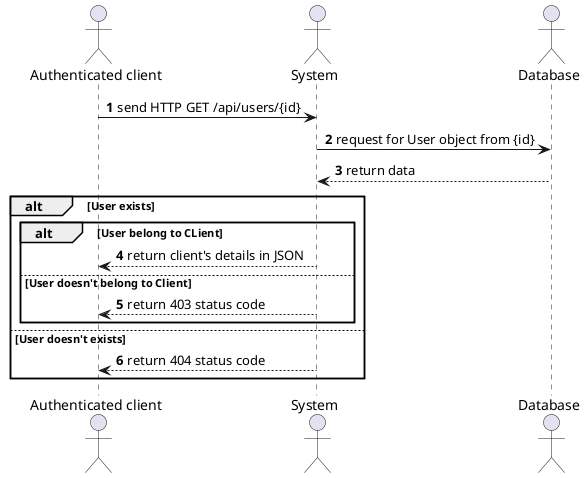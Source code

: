 @startuml
'https://plantuml.com/sequence-diagram

autonumber

actor "Authenticated client" as client
actor System                as system
actor Database              as db

client  -> system  : send HTTP GET /api/users/{id}
system -> db      : request for User object from {id}
system <-- db     : return data

alt User exists
    alt User belong to CLient
      client  <-- system : return client's details in JSON
    else User doesn't belong to Client
      client  <-- system : return 403 status code
    end
else User doesn't exists
  client  <-- system : return 404 status code
end

@enduml